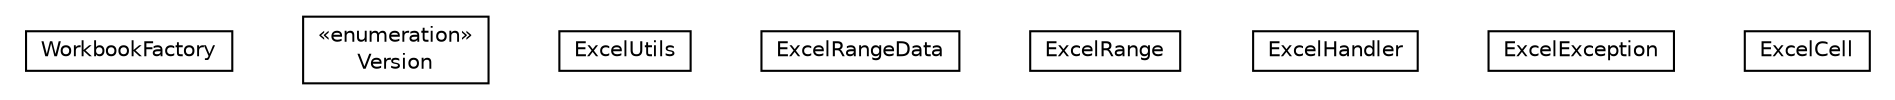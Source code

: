 #!/usr/local/bin/dot
#
# Class diagram 
# Generated by UMLGraph version R5_6_6-8-g8d7759 (http://www.umlgraph.org/)
#

digraph G {
	edge [fontname="Helvetica",fontsize=10,labelfontname="Helvetica",labelfontsize=10];
	node [fontname="Helvetica",fontsize=10,shape=plaintext];
	nodesep=0.25;
	ranksep=0.5;
	// org.dayatang.excel.WorkbookFactory
	c9976 [label=<<table title="org.dayatang.excel.WorkbookFactory" border="0" cellborder="1" cellspacing="0" cellpadding="2" port="p" href="./WorkbookFactory.html">
		<tr><td><table border="0" cellspacing="0" cellpadding="1">
<tr><td align="center" balign="center"> WorkbookFactory </td></tr>
		</table></td></tr>
		</table>>, URL="./WorkbookFactory.html", fontname="Helvetica", fontcolor="black", fontsize=10.0];
	// org.dayatang.excel.Version
	c9977 [label=<<table title="org.dayatang.excel.Version" border="0" cellborder="1" cellspacing="0" cellpadding="2" port="p" href="./Version.html">
		<tr><td><table border="0" cellspacing="0" cellpadding="1">
<tr><td align="center" balign="center"> &#171;enumeration&#187; </td></tr>
<tr><td align="center" balign="center"> Version </td></tr>
		</table></td></tr>
		</table>>, URL="./Version.html", fontname="Helvetica", fontcolor="black", fontsize=10.0];
	// org.dayatang.excel.ExcelUtils
	c9978 [label=<<table title="org.dayatang.excel.ExcelUtils" border="0" cellborder="1" cellspacing="0" cellpadding="2" port="p" href="./ExcelUtils.html">
		<tr><td><table border="0" cellspacing="0" cellpadding="1">
<tr><td align="center" balign="center"> ExcelUtils </td></tr>
		</table></td></tr>
		</table>>, URL="./ExcelUtils.html", fontname="Helvetica", fontcolor="black", fontsize=10.0];
	// org.dayatang.excel.ExcelRangeData
	c9979 [label=<<table title="org.dayatang.excel.ExcelRangeData" border="0" cellborder="1" cellspacing="0" cellpadding="2" port="p" href="./ExcelRangeData.html">
		<tr><td><table border="0" cellspacing="0" cellpadding="1">
<tr><td align="center" balign="center"> ExcelRangeData </td></tr>
		</table></td></tr>
		</table>>, URL="./ExcelRangeData.html", fontname="Helvetica", fontcolor="black", fontsize=10.0];
	// org.dayatang.excel.ExcelRange
	c9980 [label=<<table title="org.dayatang.excel.ExcelRange" border="0" cellborder="1" cellspacing="0" cellpadding="2" port="p" href="./ExcelRange.html">
		<tr><td><table border="0" cellspacing="0" cellpadding="1">
<tr><td align="center" balign="center"> ExcelRange </td></tr>
		</table></td></tr>
		</table>>, URL="./ExcelRange.html", fontname="Helvetica", fontcolor="black", fontsize=10.0];
	// org.dayatang.excel.ExcelHandler
	c9981 [label=<<table title="org.dayatang.excel.ExcelHandler" border="0" cellborder="1" cellspacing="0" cellpadding="2" port="p" href="./ExcelHandler.html">
		<tr><td><table border="0" cellspacing="0" cellpadding="1">
<tr><td align="center" balign="center"> ExcelHandler </td></tr>
		</table></td></tr>
		</table>>, URL="./ExcelHandler.html", fontname="Helvetica", fontcolor="black", fontsize=10.0];
	// org.dayatang.excel.ExcelException
	c9982 [label=<<table title="org.dayatang.excel.ExcelException" border="0" cellborder="1" cellspacing="0" cellpadding="2" port="p" href="./ExcelException.html">
		<tr><td><table border="0" cellspacing="0" cellpadding="1">
<tr><td align="center" balign="center"> ExcelException </td></tr>
		</table></td></tr>
		</table>>, URL="./ExcelException.html", fontname="Helvetica", fontcolor="black", fontsize=10.0];
	// org.dayatang.excel.ExcelCell
	c9983 [label=<<table title="org.dayatang.excel.ExcelCell" border="0" cellborder="1" cellspacing="0" cellpadding="2" port="p" href="./ExcelCell.html">
		<tr><td><table border="0" cellspacing="0" cellpadding="1">
<tr><td align="center" balign="center"> ExcelCell </td></tr>
		</table></td></tr>
		</table>>, URL="./ExcelCell.html", fontname="Helvetica", fontcolor="black", fontsize=10.0];
}


